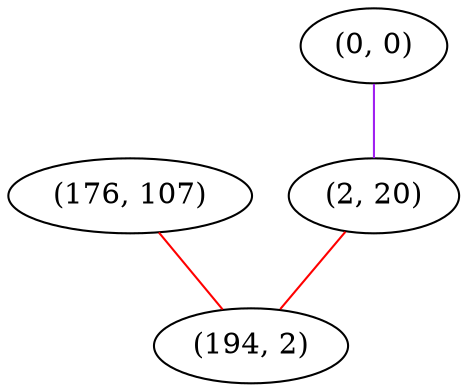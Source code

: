 graph "" {
"(176, 107)";
"(0, 0)";
"(2, 20)";
"(194, 2)";
"(176, 107)" -- "(194, 2)"  [color=red, key=0, weight=1];
"(0, 0)" -- "(2, 20)"  [color=purple, key=0, weight=4];
"(2, 20)" -- "(194, 2)"  [color=red, key=0, weight=1];
}
